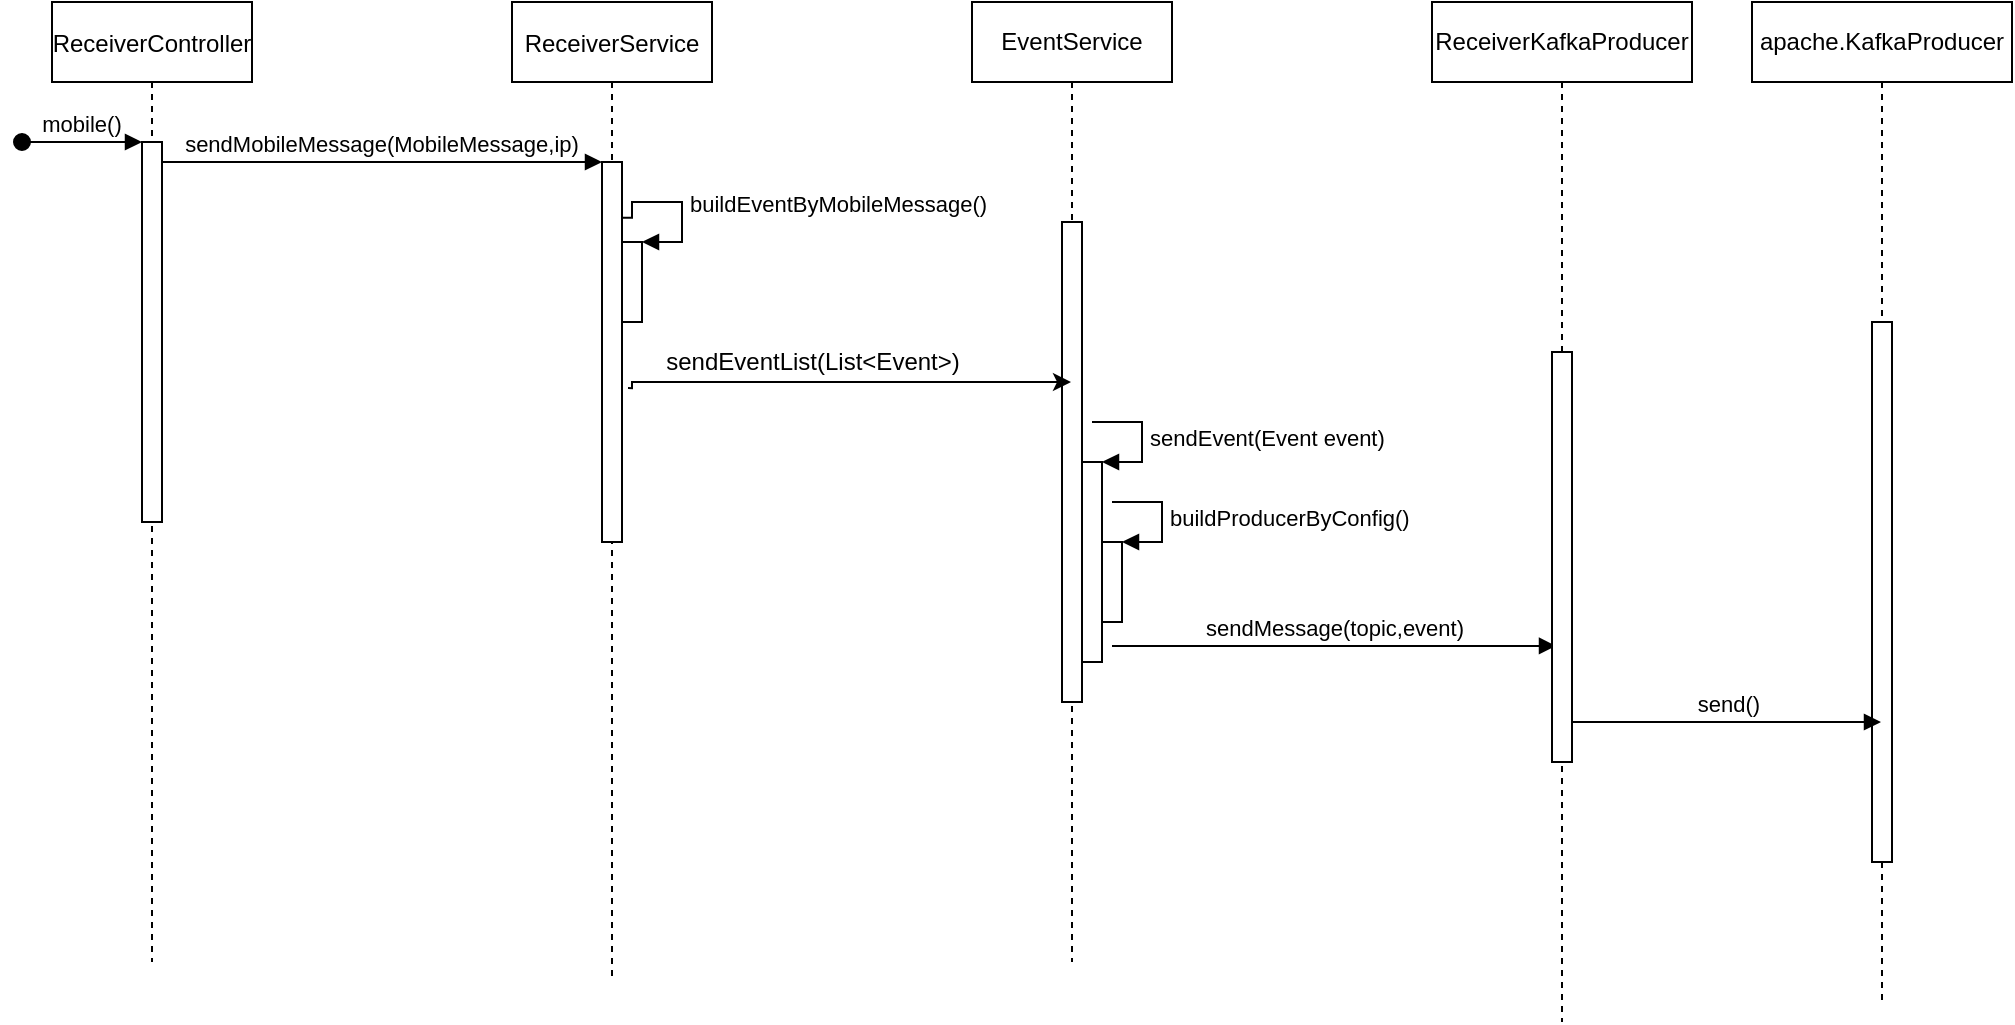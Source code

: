 <mxfile version="14.2.4" type="github">
  <diagram id="kgpKYQtTHZ0yAKxKKP6v" name="Page-1">
    <mxGraphModel dx="1382" dy="761" grid="1" gridSize="10" guides="1" tooltips="1" connect="1" arrows="1" fold="1" page="1" pageScale="1" pageWidth="850" pageHeight="1100" math="0" shadow="0">
      <root>
        <mxCell id="0" />
        <mxCell id="1" parent="0" />
        <mxCell id="3nuBFxr9cyL0pnOWT2aG-1" value="ReceiverController" style="shape=umlLifeline;perimeter=lifelinePerimeter;container=1;collapsible=0;recursiveResize=0;rounded=0;shadow=0;strokeWidth=1;" parent="1" vertex="1">
          <mxGeometry x="120" y="80" width="100" height="480" as="geometry" />
        </mxCell>
        <mxCell id="3nuBFxr9cyL0pnOWT2aG-2" value="" style="points=[];perimeter=orthogonalPerimeter;rounded=0;shadow=0;strokeWidth=1;" parent="3nuBFxr9cyL0pnOWT2aG-1" vertex="1">
          <mxGeometry x="45" y="70" width="10" height="190" as="geometry" />
        </mxCell>
        <mxCell id="3nuBFxr9cyL0pnOWT2aG-3" value="mobile()" style="verticalAlign=bottom;startArrow=oval;endArrow=block;startSize=8;shadow=0;strokeWidth=1;" parent="3nuBFxr9cyL0pnOWT2aG-1" target="3nuBFxr9cyL0pnOWT2aG-2" edge="1">
          <mxGeometry relative="1" as="geometry">
            <mxPoint x="-15" y="70" as="sourcePoint" />
          </mxGeometry>
        </mxCell>
        <mxCell id="3nuBFxr9cyL0pnOWT2aG-5" value="ReceiverService" style="shape=umlLifeline;perimeter=lifelinePerimeter;container=1;collapsible=0;recursiveResize=0;rounded=0;shadow=0;strokeWidth=1;" parent="1" vertex="1">
          <mxGeometry x="350" y="80" width="100" height="490" as="geometry" />
        </mxCell>
        <mxCell id="3nuBFxr9cyL0pnOWT2aG-6" value="" style="points=[];perimeter=orthogonalPerimeter;rounded=0;shadow=0;strokeWidth=1;" parent="3nuBFxr9cyL0pnOWT2aG-5" vertex="1">
          <mxGeometry x="45" y="80" width="10" height="190" as="geometry" />
        </mxCell>
        <mxCell id="3g8HVlSdr4foOUqnur-r-5" value="" style="html=1;points=[];perimeter=orthogonalPerimeter;" vertex="1" parent="3nuBFxr9cyL0pnOWT2aG-5">
          <mxGeometry x="55" y="120" width="10" height="40" as="geometry" />
        </mxCell>
        <mxCell id="3g8HVlSdr4foOUqnur-r-6" value="buildEventByMobileMessage()" style="edgeStyle=orthogonalEdgeStyle;html=1;align=left;spacingLeft=2;endArrow=block;rounded=0;entryX=1;entryY=0;exitX=1;exitY=0.147;exitDx=0;exitDy=0;exitPerimeter=0;" edge="1" target="3g8HVlSdr4foOUqnur-r-5" parent="3nuBFxr9cyL0pnOWT2aG-5" source="3nuBFxr9cyL0pnOWT2aG-6">
          <mxGeometry relative="1" as="geometry">
            <mxPoint x="60" y="140" as="sourcePoint" />
            <Array as="points">
              <mxPoint x="60" y="108" />
              <mxPoint x="60" y="100" />
              <mxPoint x="85" y="100" />
              <mxPoint x="85" y="120" />
            </Array>
          </mxGeometry>
        </mxCell>
        <mxCell id="3nuBFxr9cyL0pnOWT2aG-8" value="sendMobileMessage(MobileMessage,ip)" style="verticalAlign=bottom;endArrow=block;entryX=0;entryY=0;shadow=0;strokeWidth=1;" parent="1" source="3nuBFxr9cyL0pnOWT2aG-2" target="3nuBFxr9cyL0pnOWT2aG-6" edge="1">
          <mxGeometry relative="1" as="geometry">
            <mxPoint x="275" y="160" as="sourcePoint" />
          </mxGeometry>
        </mxCell>
        <mxCell id="3g8HVlSdr4foOUqnur-r-3" value="EventService" style="shape=umlLifeline;perimeter=lifelinePerimeter;whiteSpace=wrap;html=1;container=1;collapsible=0;recursiveResize=0;outlineConnect=0;" vertex="1" parent="1">
          <mxGeometry x="580" y="80" width="100" height="480" as="geometry" />
        </mxCell>
        <mxCell id="3g8HVlSdr4foOUqnur-r-4" value="" style="html=1;points=[];perimeter=orthogonalPerimeter;" vertex="1" parent="3g8HVlSdr4foOUqnur-r-3">
          <mxGeometry x="45" y="110" width="10" height="240" as="geometry" />
        </mxCell>
        <mxCell id="3g8HVlSdr4foOUqnur-r-9" value="" style="html=1;points=[];perimeter=orthogonalPerimeter;" vertex="1" parent="3g8HVlSdr4foOUqnur-r-3">
          <mxGeometry x="55" y="230" width="10" height="100" as="geometry" />
        </mxCell>
        <mxCell id="3g8HVlSdr4foOUqnur-r-10" value="sendEvent(Event event)" style="edgeStyle=orthogonalEdgeStyle;html=1;align=left;spacingLeft=2;endArrow=block;rounded=0;entryX=1;entryY=0;" edge="1" target="3g8HVlSdr4foOUqnur-r-9" parent="3g8HVlSdr4foOUqnur-r-3">
          <mxGeometry relative="1" as="geometry">
            <mxPoint x="60" y="210" as="sourcePoint" />
            <Array as="points">
              <mxPoint x="85" y="210" />
            </Array>
          </mxGeometry>
        </mxCell>
        <mxCell id="3g8HVlSdr4foOUqnur-r-12" value="" style="html=1;points=[];perimeter=orthogonalPerimeter;" vertex="1" parent="3g8HVlSdr4foOUqnur-r-3">
          <mxGeometry x="65" y="270" width="10" height="40" as="geometry" />
        </mxCell>
        <mxCell id="3g8HVlSdr4foOUqnur-r-13" value="buildProducerByConfig()" style="edgeStyle=orthogonalEdgeStyle;html=1;align=left;spacingLeft=2;endArrow=block;rounded=0;entryX=1;entryY=0;" edge="1" target="3g8HVlSdr4foOUqnur-r-12" parent="3g8HVlSdr4foOUqnur-r-3">
          <mxGeometry relative="1" as="geometry">
            <mxPoint x="70" y="250" as="sourcePoint" />
            <Array as="points">
              <mxPoint x="95" y="250" />
            </Array>
          </mxGeometry>
        </mxCell>
        <mxCell id="3g8HVlSdr4foOUqnur-r-16" value="sendMessage(topic,event)" style="html=1;verticalAlign=bottom;endArrow=block;entryX=0.2;entryY=0.717;entryDx=0;entryDy=0;entryPerimeter=0;" edge="1" parent="3g8HVlSdr4foOUqnur-r-3" target="3g8HVlSdr4foOUqnur-r-15">
          <mxGeometry width="80" relative="1" as="geometry">
            <mxPoint x="70" y="322" as="sourcePoint" />
            <mxPoint x="150" y="320" as="targetPoint" />
          </mxGeometry>
        </mxCell>
        <mxCell id="3g8HVlSdr4foOUqnur-r-7" style="edgeStyle=orthogonalEdgeStyle;rounded=0;orthogonalLoop=1;jettySize=auto;html=1;exitX=1.3;exitY=0.595;exitDx=0;exitDy=0;exitPerimeter=0;" edge="1" parent="1" source="3nuBFxr9cyL0pnOWT2aG-6" target="3g8HVlSdr4foOUqnur-r-3">
          <mxGeometry relative="1" as="geometry">
            <mxPoint x="410" y="310" as="sourcePoint" />
            <Array as="points">
              <mxPoint x="410" y="273" />
              <mxPoint x="410" y="270" />
            </Array>
          </mxGeometry>
        </mxCell>
        <mxCell id="3g8HVlSdr4foOUqnur-r-8" value="sendEventList(List&amp;lt;Event&amp;gt;)" style="text;html=1;align=center;verticalAlign=middle;resizable=0;points=[];autosize=1;" vertex="1" parent="1">
          <mxGeometry x="420" y="250" width="160" height="20" as="geometry" />
        </mxCell>
        <mxCell id="3g8HVlSdr4foOUqnur-r-14" value="ReceiverKafkaProducer" style="shape=umlLifeline;perimeter=lifelinePerimeter;whiteSpace=wrap;html=1;container=1;collapsible=0;recursiveResize=0;outlineConnect=0;" vertex="1" parent="1">
          <mxGeometry x="810" y="80" width="130" height="510" as="geometry" />
        </mxCell>
        <mxCell id="3g8HVlSdr4foOUqnur-r-15" value="" style="html=1;points=[];perimeter=orthogonalPerimeter;" vertex="1" parent="3g8HVlSdr4foOUqnur-r-14">
          <mxGeometry x="60" y="175" width="10" height="205" as="geometry" />
        </mxCell>
        <mxCell id="3g8HVlSdr4foOUqnur-r-17" value="apache.KafkaProducer" style="shape=umlLifeline;perimeter=lifelinePerimeter;whiteSpace=wrap;html=1;container=1;collapsible=0;recursiveResize=0;outlineConnect=0;" vertex="1" parent="1">
          <mxGeometry x="970" y="80" width="130" height="500" as="geometry" />
        </mxCell>
        <mxCell id="3g8HVlSdr4foOUqnur-r-18" value="" style="html=1;points=[];perimeter=orthogonalPerimeter;" vertex="1" parent="3g8HVlSdr4foOUqnur-r-17">
          <mxGeometry x="60" y="160" width="10" height="270" as="geometry" />
        </mxCell>
        <mxCell id="3g8HVlSdr4foOUqnur-r-19" value="send()" style="html=1;verticalAlign=bottom;endArrow=block;" edge="1" parent="1" target="3g8HVlSdr4foOUqnur-r-17">
          <mxGeometry width="80" relative="1" as="geometry">
            <mxPoint x="880" y="440" as="sourcePoint" />
            <mxPoint x="960" y="440" as="targetPoint" />
          </mxGeometry>
        </mxCell>
      </root>
    </mxGraphModel>
  </diagram>
</mxfile>
